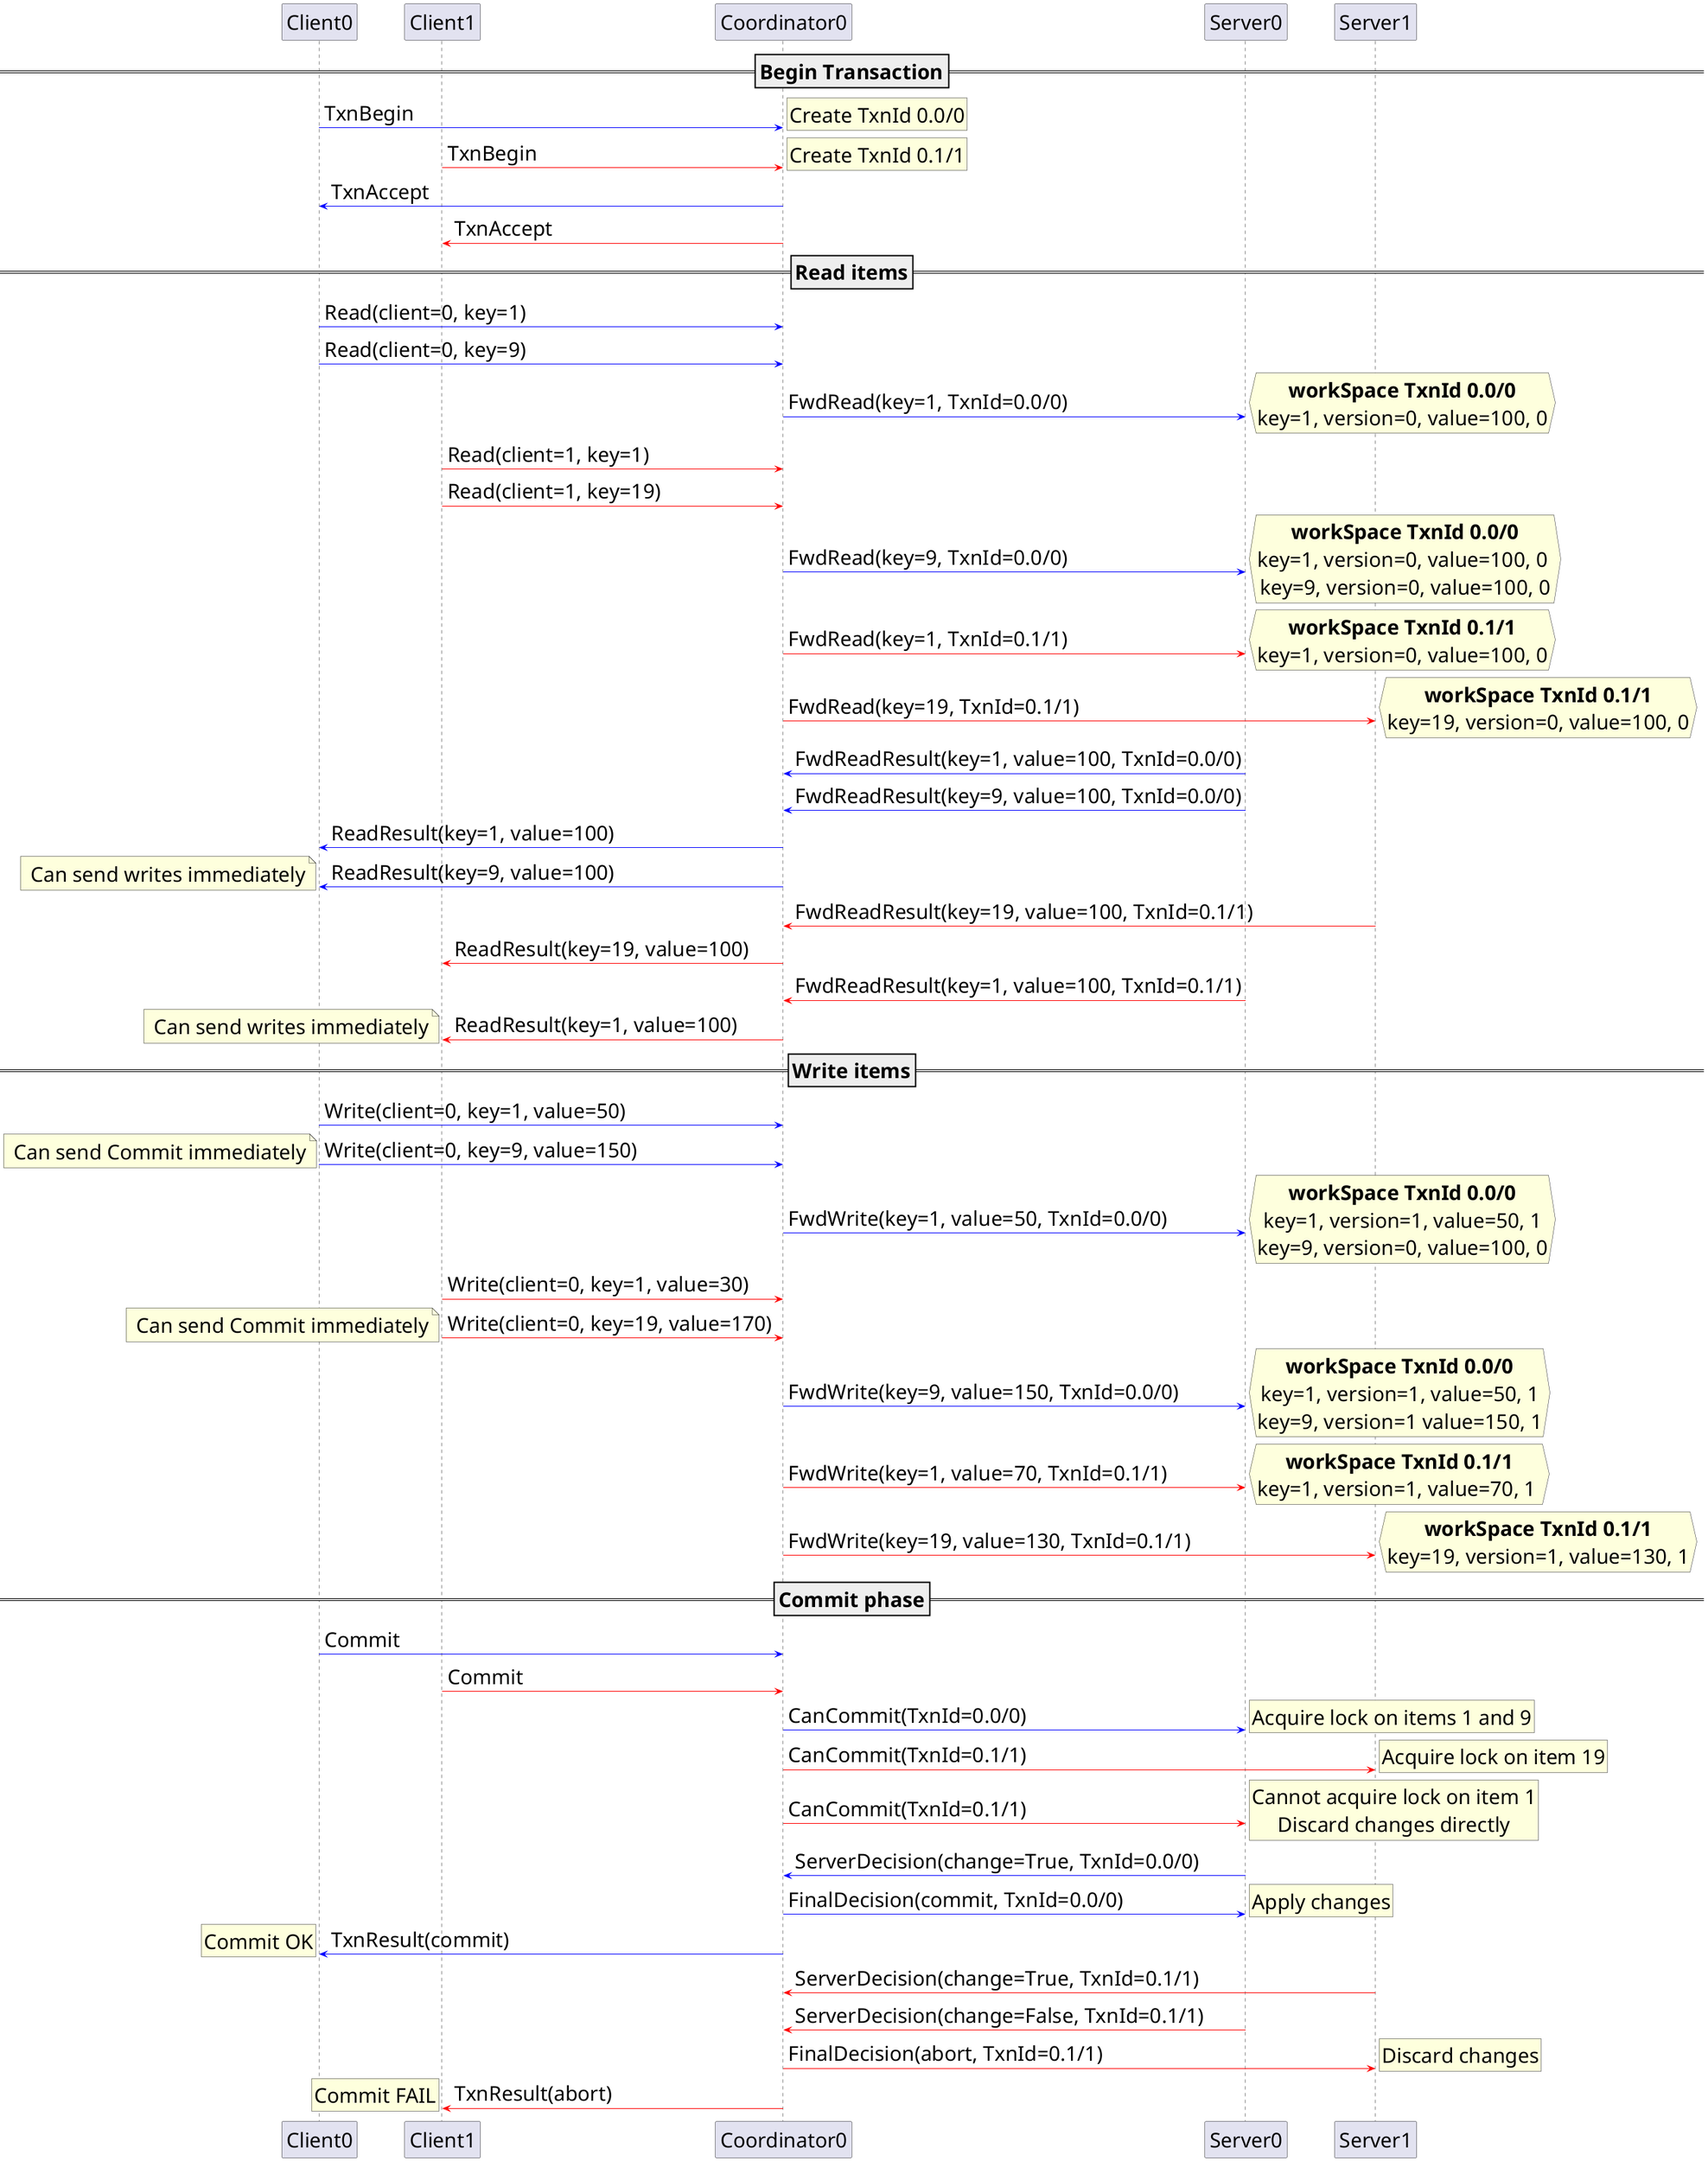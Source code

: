 @startuml  Concurrent Validation 2C2S
skinparam sequenceMessageAlign left
skinparam NoteTextAlignment center

skinparam NoteFontSize 30
skinparam ArrowFontSize 30
skinparam ParticipantFontSize 30
skinparam SequenceDividerFontSize 30

skinparam ParticipantPadding 30
participant Client0
participant Client1
participant Coordinator0
participant Server0
participant Server1
==Begin Transaction==
Client0 [#blue]-> Coordinator0: TxnBegin
rnote right
Create TxnId 0.0/0
end note

Client1 [#red]-> Coordinator0: TxnBegin
rnote right
Create TxnId 0.1/1
end note

Coordinator0 [#blue]-> Client0: TxnAccept
Coordinator0 [#red]-> Client1: TxnAccept

==Read items== 
Client0 [#blue]-> Coordinator0: Read(client=0, key=1)
Client0 [#blue]-> Coordinator0: Read(client=0, key=9)

Coordinator0 [#blue]-> Server0: FwdRead(key=1, TxnId=0.0/0)
hnote right
**workSpace TxnId 0.0/0**
key=1, version=0, value=100, 0
end note

Client1 [#red]-> Coordinator0: Read(client=1, key=1)
Client1 [#red]-> Coordinator0: Read(client=1, key=19)

Coordinator0 [#blue]-> Server0: FwdRead(key=9, TxnId=0.0/0)
hnote right
**workSpace TxnId 0.0/0**
key=1, version=0, value=100, 0 
key=9, version=0, value=100, 0
end note

Coordinator0 [#red]-> Server0: FwdRead(key=1, TxnId=0.1/1)
hnote right
**workSpace TxnId 0.1/1**
key=1, version=0, value=100, 0
end note

Coordinator0 [#red]-> Server1: FwdRead(key=19, TxnId=0.1/1)
hnote right
**workSpace TxnId 0.1/1**
key=19, version=0, value=100, 0
end note

Server0 [#blue]-> Coordinator0: FwdReadResult(key=1, value=100, TxnId=0.0/0)
Server0 [#blue]-> Coordinator0: FwdReadResult(key=9, value=100, TxnId=0.0/0)

Coordinator0 [#blue]-> Client0: ReadResult(key=1, value=100)
Coordinator0 [#blue]-> Client0: ReadResult(key=9, value=100)
note left
Can send writes immediately
end note


Server1 [#red]-> Coordinator0: FwdReadResult(key=19, value=100, TxnId=0.1/1)
Coordinator0 [#red]-> Client1: ReadResult(key=19, value=100)
Server0 [#red]-> Coordinator0: FwdReadResult(key=1, value=100, TxnId=0.1/1)
Coordinator0 [#red]-> Client1: ReadResult(key=1, value=100)
note left
Can send writes immediately
end note

==Write items==
Client0 [#blue]-> Coordinator0: Write(client=0, key=1, value=50)
Client0 [#blue]-> Coordinator0: Write(client=0, key=9, value=150)
note left
Can send Commit immediately
end note

Coordinator0 [#blue]-> Server0: FwdWrite(key=1, value=50, TxnId=0.0/0)
hnote right
**workSpace TxnId 0.0/0**
key=1, version=1, value=50, 1
key=9, version=0, value=100, 0
end note


Client1 [#red]-> Coordinator0: Write(client=0, key=1, value=30)
Client1 [#red]-> Coordinator0: Write(client=0, key=19, value=170)
note left
Can send Commit immediately
end note

Coordinator0 [#blue]-> Server0: FwdWrite(key=9, value=150, TxnId=0.0/0)
hnote right
**workSpace TxnId 0.0/0**
key=1, version=1, value=50, 1
key=9, version=1 value=150, 1
end note

Coordinator0 [#red]-> Server0: FwdWrite(key=1, value=70, TxnId=0.1/1)
hnote right
**workSpace TxnId 0.1/1**
key=1, version=1, value=70, 1 
end note

Coordinator0 [#red]-> Server1: FwdWrite(key=19, value=130, TxnId=0.1/1)
hnote right
**workSpace TxnId 0.1/1**
key=19, version=1, value=130, 1
end note

==Commit phase==
Client0 [#blue]-> Coordinator0: Commit
Client1 [#red]-> Coordinator0: Commit

Coordinator0 [#blue]-> Server0: CanCommit(TxnId=0.0/0)
rnote right
Acquire lock on items 1 and 9
end note

Coordinator0 [#red]-> Server1: CanCommit(TxnId=0.1/1)
rnote right
Acquire lock on item 19
end note

Coordinator0 [#red]-> Server0: CanCommit(TxnId=0.1/1)
rnote right
Cannot acquire lock on item 1
Discard changes directly
end note

Server0 [#blue]-> Coordinator0: ServerDecision(change=True, TxnId=0.0/0)

Coordinator0 [#blue]-> Server0: FinalDecision(commit, TxnId=0.0/0)
rnote right
Apply changes
end note

Coordinator0 [#blue]-> Client0: TxnResult(commit)
rnote left
Commit OK
end note

Server1 [#red]-> Coordinator0: ServerDecision(change=True, TxnId=0.1/1)
Server0 [#red]-> Coordinator0: ServerDecision(change=False, TxnId=0.1/1)

Coordinator0 [#red]-> Server1: FinalDecision(abort, TxnId=0.1/1)
rnote right
Discard changes
end note

Coordinator0 [#red]-> Client1: TxnResult(abort)
rnote left
Commit FAIL
end note

@enduml
